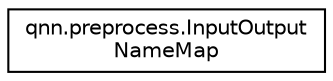 digraph "Graphical Class Hierarchy"
{
 // LATEX_PDF_SIZE
  edge [fontname="Helvetica",fontsize="10",labelfontname="Helvetica",labelfontsize="10"];
  node [fontname="Helvetica",fontsize="10",shape=record];
  rankdir="LR";
  Node0 [label="qnn.preprocess.InputOutput\lNameMap",height=0.2,width=0.4,color="black", fillcolor="white", style="filled",URL="$classqnn_1_1preprocess_1_1InputOutputNameMap.html",tooltip=" "];
}
